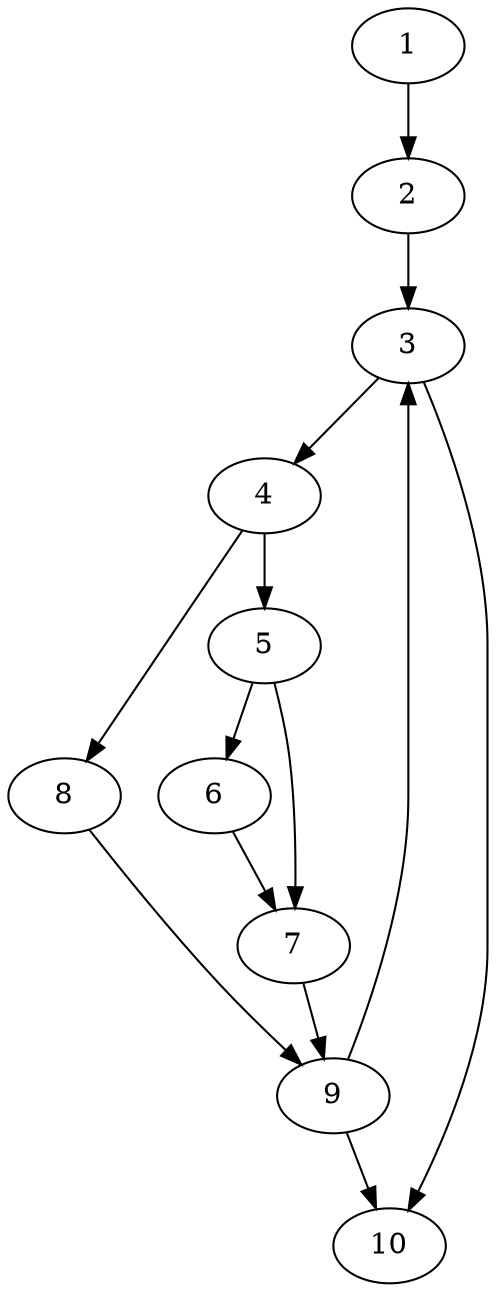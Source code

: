 digraph configAccelerate {
1 -> 2 -> 3;
3 -> 4;
4 -> 5;
5 -> 6 -> 7;
7 -> 9;
8 -> 9;
9 -> 10;
3 -> 10;
9 -> 3;
4 -> 8;
5 -> 7;
}
